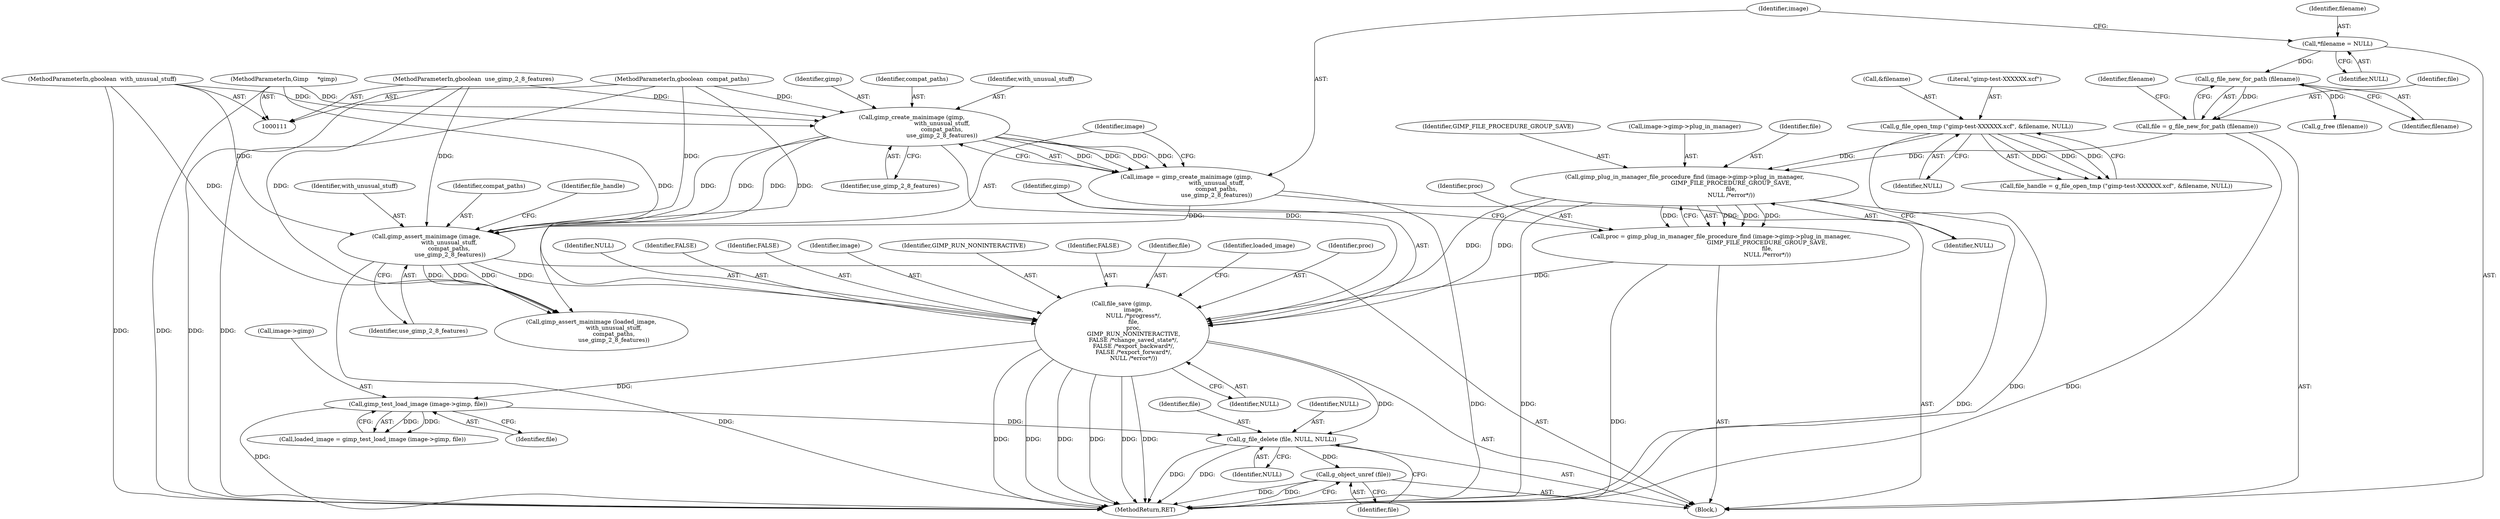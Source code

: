 digraph "0_gimp_c21eff4b031acb04fb4dfce8bd5fdfecc2b6524f@API" {
"1000192" [label="(Call,g_file_delete (file, NULL, NULL))"];
"1000182" [label="(Call,gimp_test_load_image (image->gimp, file))"];
"1000169" [label="(Call,file_save (gimp,\n             image,\n             NULL /*progress*/,\n             file,\n             proc,\n             GIMP_RUN_NONINTERACTIVE,\n             FALSE /*change_saved_state*/,\n             FALSE /*export_backward*/,\n             FALSE /*export_forward*/,\n             NULL /*error*/))"];
"1000128" [label="(Call,gimp_create_mainimage (gimp,\n                                 with_unusual_stuff,\n                                 compat_paths,\n                                 use_gimp_2_8_features))"];
"1000112" [label="(MethodParameterIn,Gimp     *gimp)"];
"1000113" [label="(MethodParameterIn,gboolean  with_unusual_stuff)"];
"1000114" [label="(MethodParameterIn,gboolean  compat_paths)"];
"1000115" [label="(MethodParameterIn,gboolean  use_gimp_2_8_features)"];
"1000133" [label="(Call,gimp_assert_mainimage (image,\n                         with_unusual_stuff,\n                         compat_paths,\n                          use_gimp_2_8_features))"];
"1000126" [label="(Call,image = gimp_create_mainimage (gimp,\n                                 with_unusual_stuff,\n                                 compat_paths,\n                                 use_gimp_2_8_features))"];
"1000160" [label="(Call,gimp_plug_in_manager_file_procedure_find (image->gimp->plug_in_manager,\n                                                   GIMP_FILE_PROCEDURE_GROUP_SAVE,\n                                                   file,\n                                                   NULL /*error*/))"];
"1000152" [label="(Call,file = g_file_new_for_path (filename))"];
"1000154" [label="(Call,g_file_new_for_path (filename))"];
"1000121" [label="(Call,*filename = NULL)"];
"1000140" [label="(Call,g_file_open_tmp (\"gimp-test-XXXXXX.xcf\", &filename, NULL))"];
"1000158" [label="(Call,proc = gimp_plug_in_manager_file_procedure_find (image->gimp->plug_in_manager,\n                                                   GIMP_FILE_PROCEDURE_GROUP_SAVE,\n                                                   file,\n                                                   NULL /*error*/))"];
"1000196" [label="(Call,g_object_unref (file))"];
"1000121" [label="(Call,*filename = NULL)"];
"1000193" [label="(Identifier,file)"];
"1000160" [label="(Call,gimp_plug_in_manager_file_procedure_find (image->gimp->plug_in_manager,\n                                                   GIMP_FILE_PROCEDURE_GROUP_SAVE,\n                                                   file,\n                                                   NULL /*error*/))"];
"1000138" [label="(Call,file_handle = g_file_open_tmp (\"gimp-test-XXXXXX.xcf\", &filename, NULL))"];
"1000195" [label="(Identifier,NULL)"];
"1000122" [label="(Identifier,filename)"];
"1000153" [label="(Identifier,file)"];
"1000126" [label="(Call,image = gimp_create_mainimage (gimp,\n                                 with_unusual_stuff,\n                                 compat_paths,\n                                 use_gimp_2_8_features))"];
"1000157" [label="(Identifier,filename)"];
"1000187" [label="(Call,gimp_assert_mainimage (loaded_image,\n                         with_unusual_stuff,\n                         compat_paths,\n                         use_gimp_2_8_features))"];
"1000179" [label="(Identifier,NULL)"];
"1000172" [label="(Identifier,NULL)"];
"1000158" [label="(Call,proc = gimp_plug_in_manager_file_procedure_find (image->gimp->plug_in_manager,\n                                                   GIMP_FILE_PROCEDURE_GROUP_SAVE,\n                                                   file,\n                                                   NULL /*error*/))"];
"1000183" [label="(Call,image->gimp)"];
"1000114" [label="(MethodParameterIn,gboolean  compat_paths)"];
"1000178" [label="(Identifier,FALSE)"];
"1000113" [label="(MethodParameterIn,gboolean  with_unusual_stuff)"];
"1000132" [label="(Identifier,use_gimp_2_8_features)"];
"1000177" [label="(Identifier,FALSE)"];
"1000112" [label="(MethodParameterIn,Gimp     *gimp)"];
"1000130" [label="(Identifier,with_unusual_stuff)"];
"1000180" [label="(Call,loaded_image = gimp_test_load_image (image->gimp, file))"];
"1000115" [label="(MethodParameterIn,gboolean  use_gimp_2_8_features)"];
"1000168" [label="(Identifier,NULL)"];
"1000140" [label="(Call,g_file_open_tmp (\"gimp-test-XXXXXX.xcf\", &filename, NULL))"];
"1000196" [label="(Call,g_object_unref (file))"];
"1000171" [label="(Identifier,image)"];
"1000169" [label="(Call,file_save (gimp,\n             image,\n             NULL /*progress*/,\n             file,\n             proc,\n             GIMP_RUN_NONINTERACTIVE,\n             FALSE /*change_saved_state*/,\n             FALSE /*export_backward*/,\n             FALSE /*export_forward*/,\n             NULL /*error*/))"];
"1000194" [label="(Identifier,NULL)"];
"1000175" [label="(Identifier,GIMP_RUN_NONINTERACTIVE)"];
"1000116" [label="(Block,)"];
"1000198" [label="(MethodReturn,RET)"];
"1000176" [label="(Identifier,FALSE)"];
"1000129" [label="(Identifier,gimp)"];
"1000131" [label="(Identifier,compat_paths)"];
"1000137" [label="(Identifier,use_gimp_2_8_features)"];
"1000135" [label="(Identifier,with_unusual_stuff)"];
"1000161" [label="(Call,image->gimp->plug_in_manager)"];
"1000156" [label="(Call,g_free (filename))"];
"1000174" [label="(Identifier,proc)"];
"1000133" [label="(Call,gimp_assert_mainimage (image,\n                         with_unusual_stuff,\n                         compat_paths,\n                          use_gimp_2_8_features))"];
"1000136" [label="(Identifier,compat_paths)"];
"1000197" [label="(Identifier,file)"];
"1000181" [label="(Identifier,loaded_image)"];
"1000144" [label="(Identifier,NULL)"];
"1000142" [label="(Call,&filename)"];
"1000139" [label="(Identifier,file_handle)"];
"1000159" [label="(Identifier,proc)"];
"1000127" [label="(Identifier,image)"];
"1000154" [label="(Call,g_file_new_for_path (filename))"];
"1000155" [label="(Identifier,filename)"];
"1000182" [label="(Call,gimp_test_load_image (image->gimp, file))"];
"1000123" [label="(Identifier,NULL)"];
"1000166" [label="(Identifier,GIMP_FILE_PROCEDURE_GROUP_SAVE)"];
"1000152" [label="(Call,file = g_file_new_for_path (filename))"];
"1000141" [label="(Literal,\"gimp-test-XXXXXX.xcf\")"];
"1000186" [label="(Identifier,file)"];
"1000170" [label="(Identifier,gimp)"];
"1000173" [label="(Identifier,file)"];
"1000128" [label="(Call,gimp_create_mainimage (gimp,\n                                 with_unusual_stuff,\n                                 compat_paths,\n                                 use_gimp_2_8_features))"];
"1000167" [label="(Identifier,file)"];
"1000192" [label="(Call,g_file_delete (file, NULL, NULL))"];
"1000134" [label="(Identifier,image)"];
"1000192" -> "1000116"  [label="AST: "];
"1000192" -> "1000195"  [label="CFG: "];
"1000193" -> "1000192"  [label="AST: "];
"1000194" -> "1000192"  [label="AST: "];
"1000195" -> "1000192"  [label="AST: "];
"1000197" -> "1000192"  [label="CFG: "];
"1000192" -> "1000198"  [label="DDG: "];
"1000192" -> "1000198"  [label="DDG: "];
"1000182" -> "1000192"  [label="DDG: "];
"1000169" -> "1000192"  [label="DDG: "];
"1000192" -> "1000196"  [label="DDG: "];
"1000182" -> "1000180"  [label="AST: "];
"1000182" -> "1000186"  [label="CFG: "];
"1000183" -> "1000182"  [label="AST: "];
"1000186" -> "1000182"  [label="AST: "];
"1000180" -> "1000182"  [label="CFG: "];
"1000182" -> "1000198"  [label="DDG: "];
"1000182" -> "1000180"  [label="DDG: "];
"1000182" -> "1000180"  [label="DDG: "];
"1000169" -> "1000182"  [label="DDG: "];
"1000169" -> "1000116"  [label="AST: "];
"1000169" -> "1000179"  [label="CFG: "];
"1000170" -> "1000169"  [label="AST: "];
"1000171" -> "1000169"  [label="AST: "];
"1000172" -> "1000169"  [label="AST: "];
"1000173" -> "1000169"  [label="AST: "];
"1000174" -> "1000169"  [label="AST: "];
"1000175" -> "1000169"  [label="AST: "];
"1000176" -> "1000169"  [label="AST: "];
"1000177" -> "1000169"  [label="AST: "];
"1000178" -> "1000169"  [label="AST: "];
"1000179" -> "1000169"  [label="AST: "];
"1000181" -> "1000169"  [label="CFG: "];
"1000169" -> "1000198"  [label="DDG: "];
"1000169" -> "1000198"  [label="DDG: "];
"1000169" -> "1000198"  [label="DDG: "];
"1000169" -> "1000198"  [label="DDG: "];
"1000169" -> "1000198"  [label="DDG: "];
"1000169" -> "1000198"  [label="DDG: "];
"1000128" -> "1000169"  [label="DDG: "];
"1000112" -> "1000169"  [label="DDG: "];
"1000133" -> "1000169"  [label="DDG: "];
"1000160" -> "1000169"  [label="DDG: "];
"1000160" -> "1000169"  [label="DDG: "];
"1000158" -> "1000169"  [label="DDG: "];
"1000128" -> "1000126"  [label="AST: "];
"1000128" -> "1000132"  [label="CFG: "];
"1000129" -> "1000128"  [label="AST: "];
"1000130" -> "1000128"  [label="AST: "];
"1000131" -> "1000128"  [label="AST: "];
"1000132" -> "1000128"  [label="AST: "];
"1000126" -> "1000128"  [label="CFG: "];
"1000128" -> "1000126"  [label="DDG: "];
"1000128" -> "1000126"  [label="DDG: "];
"1000128" -> "1000126"  [label="DDG: "];
"1000128" -> "1000126"  [label="DDG: "];
"1000112" -> "1000128"  [label="DDG: "];
"1000113" -> "1000128"  [label="DDG: "];
"1000114" -> "1000128"  [label="DDG: "];
"1000115" -> "1000128"  [label="DDG: "];
"1000128" -> "1000133"  [label="DDG: "];
"1000128" -> "1000133"  [label="DDG: "];
"1000128" -> "1000133"  [label="DDG: "];
"1000112" -> "1000111"  [label="AST: "];
"1000112" -> "1000198"  [label="DDG: "];
"1000113" -> "1000111"  [label="AST: "];
"1000113" -> "1000198"  [label="DDG: "];
"1000113" -> "1000133"  [label="DDG: "];
"1000113" -> "1000187"  [label="DDG: "];
"1000114" -> "1000111"  [label="AST: "];
"1000114" -> "1000198"  [label="DDG: "];
"1000114" -> "1000133"  [label="DDG: "];
"1000114" -> "1000187"  [label="DDG: "];
"1000115" -> "1000111"  [label="AST: "];
"1000115" -> "1000198"  [label="DDG: "];
"1000115" -> "1000133"  [label="DDG: "];
"1000115" -> "1000187"  [label="DDG: "];
"1000133" -> "1000116"  [label="AST: "];
"1000133" -> "1000137"  [label="CFG: "];
"1000134" -> "1000133"  [label="AST: "];
"1000135" -> "1000133"  [label="AST: "];
"1000136" -> "1000133"  [label="AST: "];
"1000137" -> "1000133"  [label="AST: "];
"1000139" -> "1000133"  [label="CFG: "];
"1000133" -> "1000198"  [label="DDG: "];
"1000126" -> "1000133"  [label="DDG: "];
"1000133" -> "1000187"  [label="DDG: "];
"1000133" -> "1000187"  [label="DDG: "];
"1000133" -> "1000187"  [label="DDG: "];
"1000126" -> "1000116"  [label="AST: "];
"1000127" -> "1000126"  [label="AST: "];
"1000134" -> "1000126"  [label="CFG: "];
"1000126" -> "1000198"  [label="DDG: "];
"1000160" -> "1000158"  [label="AST: "];
"1000160" -> "1000168"  [label="CFG: "];
"1000161" -> "1000160"  [label="AST: "];
"1000166" -> "1000160"  [label="AST: "];
"1000167" -> "1000160"  [label="AST: "];
"1000168" -> "1000160"  [label="AST: "];
"1000158" -> "1000160"  [label="CFG: "];
"1000160" -> "1000198"  [label="DDG: "];
"1000160" -> "1000198"  [label="DDG: "];
"1000160" -> "1000158"  [label="DDG: "];
"1000160" -> "1000158"  [label="DDG: "];
"1000160" -> "1000158"  [label="DDG: "];
"1000160" -> "1000158"  [label="DDG: "];
"1000152" -> "1000160"  [label="DDG: "];
"1000140" -> "1000160"  [label="DDG: "];
"1000152" -> "1000116"  [label="AST: "];
"1000152" -> "1000154"  [label="CFG: "];
"1000153" -> "1000152"  [label="AST: "];
"1000154" -> "1000152"  [label="AST: "];
"1000157" -> "1000152"  [label="CFG: "];
"1000152" -> "1000198"  [label="DDG: "];
"1000154" -> "1000152"  [label="DDG: "];
"1000154" -> "1000155"  [label="CFG: "];
"1000155" -> "1000154"  [label="AST: "];
"1000121" -> "1000154"  [label="DDG: "];
"1000154" -> "1000156"  [label="DDG: "];
"1000121" -> "1000116"  [label="AST: "];
"1000121" -> "1000123"  [label="CFG: "];
"1000122" -> "1000121"  [label="AST: "];
"1000123" -> "1000121"  [label="AST: "];
"1000127" -> "1000121"  [label="CFG: "];
"1000140" -> "1000138"  [label="AST: "];
"1000140" -> "1000144"  [label="CFG: "];
"1000141" -> "1000140"  [label="AST: "];
"1000142" -> "1000140"  [label="AST: "];
"1000144" -> "1000140"  [label="AST: "];
"1000138" -> "1000140"  [label="CFG: "];
"1000140" -> "1000198"  [label="DDG: "];
"1000140" -> "1000138"  [label="DDG: "];
"1000140" -> "1000138"  [label="DDG: "];
"1000140" -> "1000138"  [label="DDG: "];
"1000158" -> "1000116"  [label="AST: "];
"1000159" -> "1000158"  [label="AST: "];
"1000170" -> "1000158"  [label="CFG: "];
"1000158" -> "1000198"  [label="DDG: "];
"1000196" -> "1000116"  [label="AST: "];
"1000196" -> "1000197"  [label="CFG: "];
"1000197" -> "1000196"  [label="AST: "];
"1000198" -> "1000196"  [label="CFG: "];
"1000196" -> "1000198"  [label="DDG: "];
"1000196" -> "1000198"  [label="DDG: "];
}

